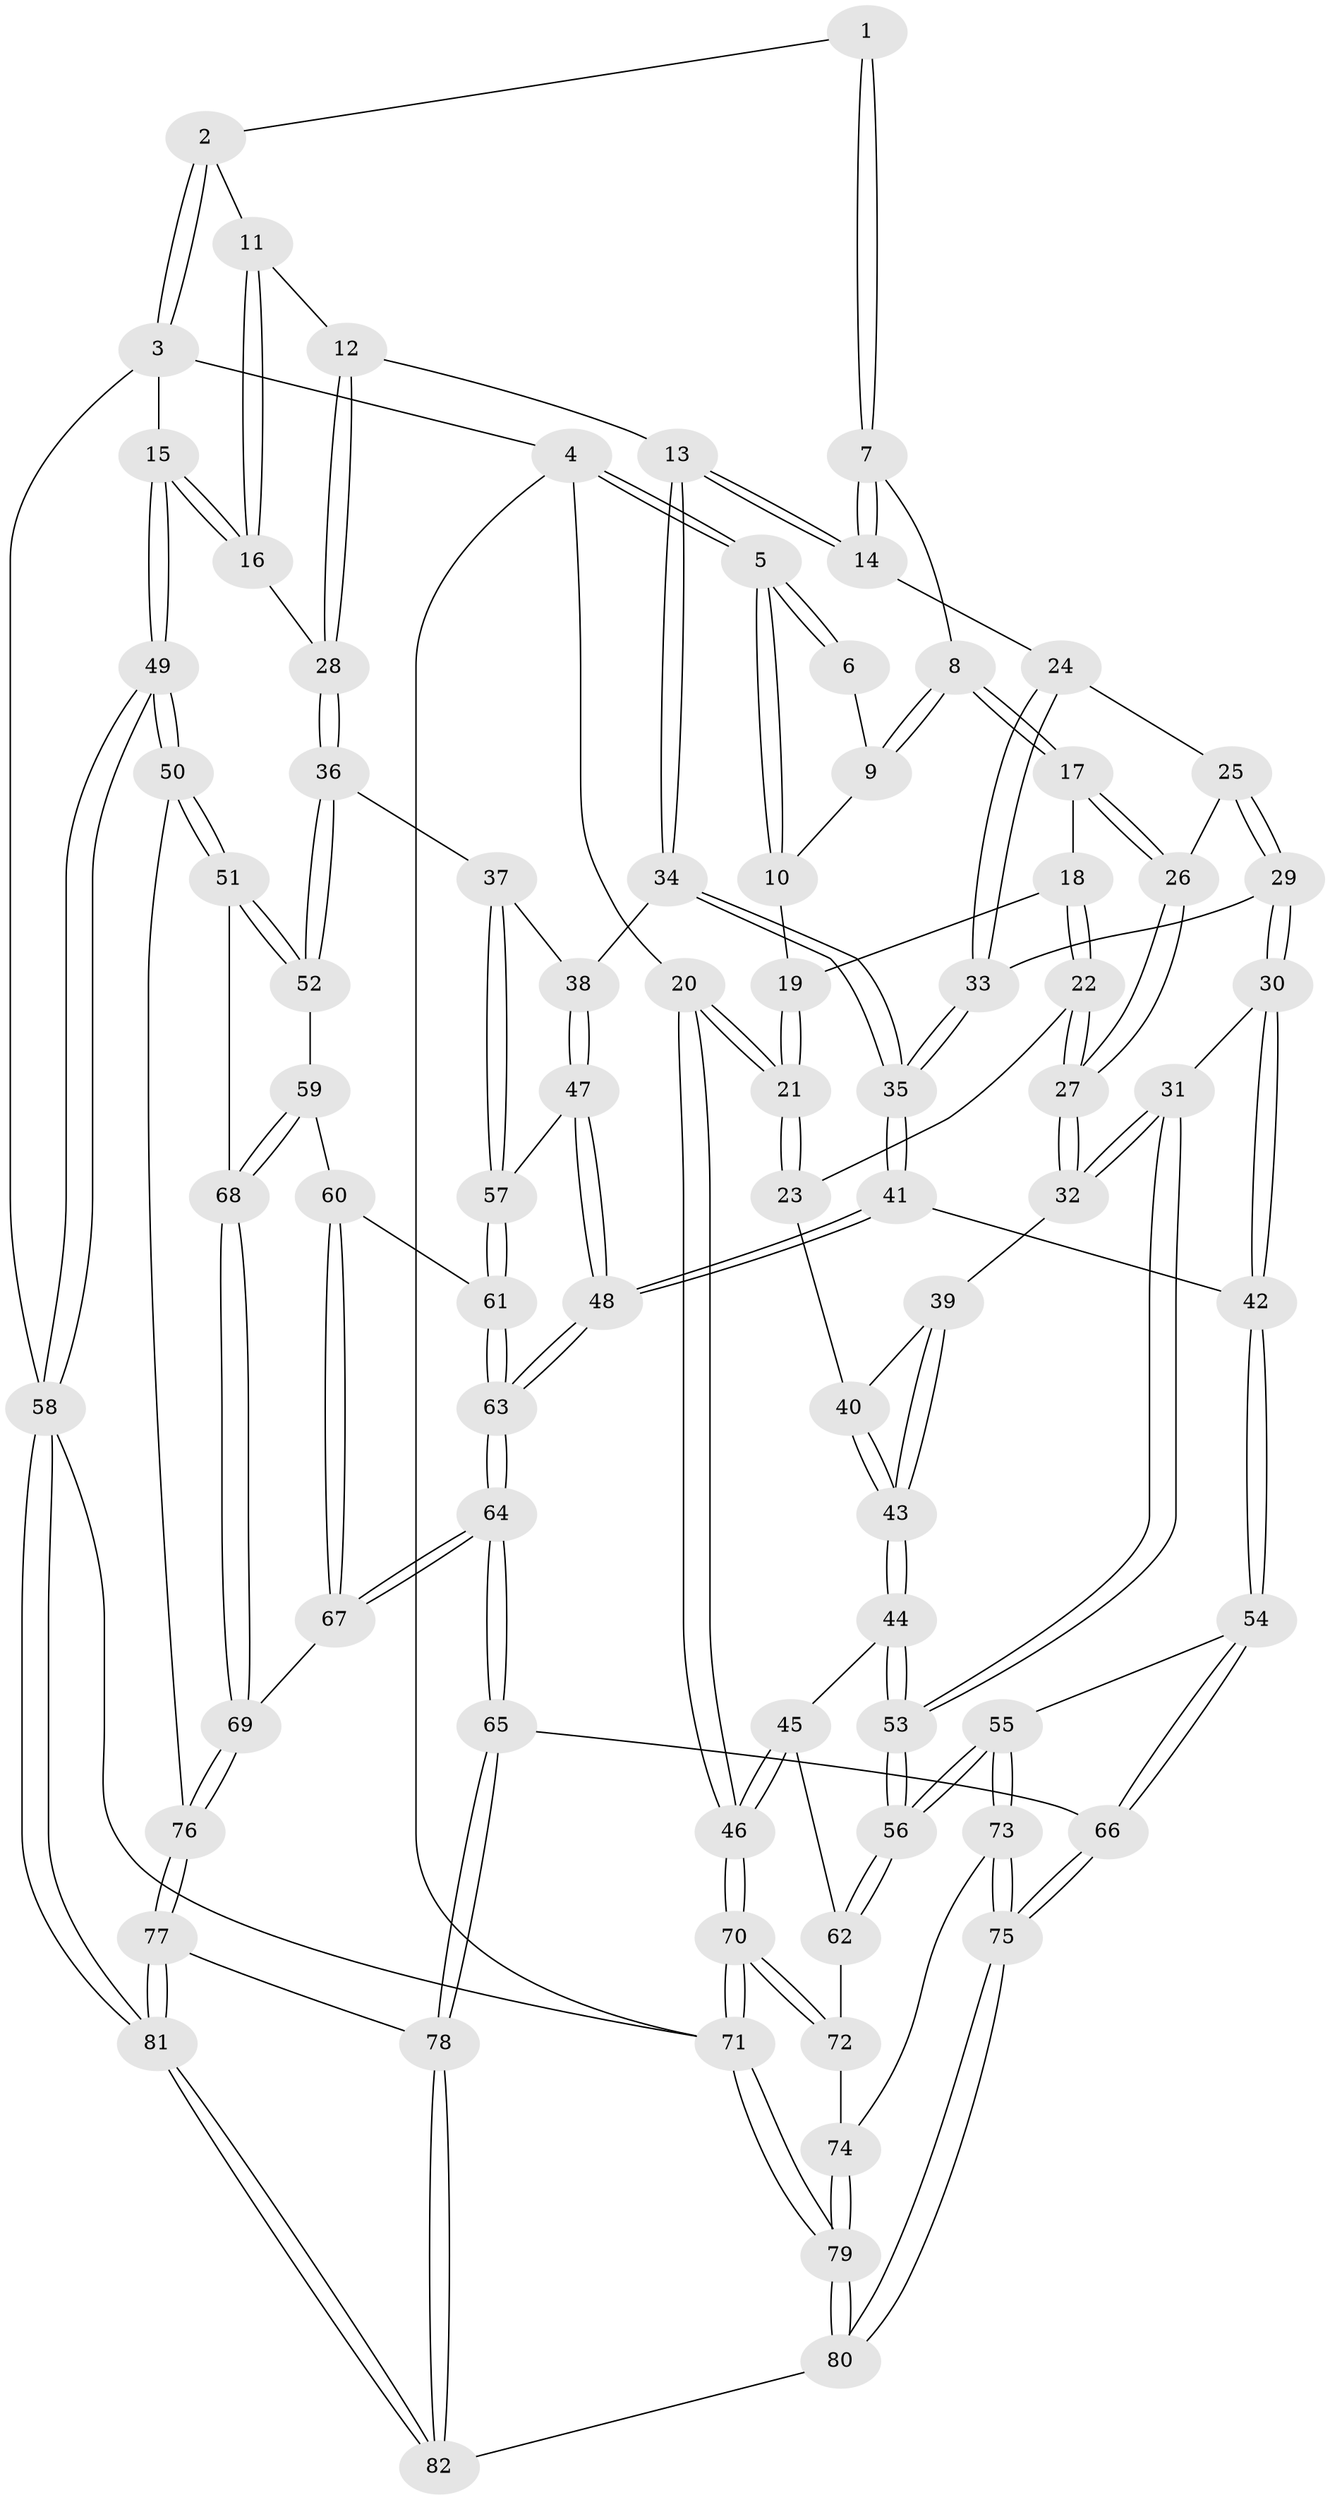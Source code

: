 // Generated by graph-tools (version 1.1) at 2025/01/03/09/25 05:01:14]
// undirected, 82 vertices, 202 edges
graph export_dot {
graph [start="1"]
  node [color=gray90,style=filled];
  1 [pos="+0.5645929573441087+0"];
  2 [pos="+0.7595074950924899+0"];
  3 [pos="+1+0"];
  4 [pos="+0+0"];
  5 [pos="+0+0"];
  6 [pos="+0.33588706623918696+0"];
  7 [pos="+0.4528187371891927+0.18308771582685573"];
  8 [pos="+0.3827140374423533+0.18267378173238485"];
  9 [pos="+0.3009994701349125+0"];
  10 [pos="+0.1353862284153719+0.13991190673337808"];
  11 [pos="+0.6906714013638844+0.11102957870647029"];
  12 [pos="+0.6293878124087899+0.20273557698053132"];
  13 [pos="+0.5855973018339155+0.2494439658537324"];
  14 [pos="+0.5831598935406237+0.24928224701151083"];
  15 [pos="+1+0.2520828719285264"];
  16 [pos="+0.9521895617262672+0.32995450573731344"];
  17 [pos="+0.33895760812513565+0.2243433826736213"];
  18 [pos="+0.2206950617263379+0.20339932483509282"];
  19 [pos="+0.1350543363205766+0.153952812633157"];
  20 [pos="+0+0.3671374169238574"];
  21 [pos="+0.019860888971200055+0.28230835833288126"];
  22 [pos="+0.20221997730774535+0.34528100365393605"];
  23 [pos="+0.044686081577092286+0.2957698507901996"];
  24 [pos="+0.5253740399935398+0.3002152757255814"];
  25 [pos="+0.38973664023868876+0.3184361556436416"];
  26 [pos="+0.33803579924900423+0.24161844597985094"];
  27 [pos="+0.2577767384179562+0.3989365681376113"];
  28 [pos="+0.9130962375006318+0.35903236777815634"];
  29 [pos="+0.4082308874618281+0.3793746927916159"];
  30 [pos="+0.37004858892906023+0.4189730776688238"];
  31 [pos="+0.26337220603131023+0.4265864290767712"];
  32 [pos="+0.26225398716999915+0.42523699743053267"];
  33 [pos="+0.4601479990161829+0.3762975094564671"];
  34 [pos="+0.6200232717361837+0.32547990274717065"];
  35 [pos="+0.5071219775909364+0.4747578652254875"];
  36 [pos="+0.8266037805900591+0.44232676209138994"];
  37 [pos="+0.7735238513656043+0.4374200438272417"];
  38 [pos="+0.6902931393159977+0.397613414490147"];
  39 [pos="+0.2613641685737876+0.4254026261911219"];
  40 [pos="+0.13473206458533724+0.41040665406364"];
  41 [pos="+0.5003392815614043+0.5327009684688659"];
  42 [pos="+0.46691356450535737+0.5365386825635262"];
  43 [pos="+0.0758873591658952+0.5058472614413481"];
  44 [pos="+0.0634800546152068+0.514838084147396"];
  45 [pos="+0.04300409489177+0.5166518934265238"];
  46 [pos="+0+0.4236092790594035"];
  47 [pos="+0.5392453115110142+0.5459343262005792"];
  48 [pos="+0.5255990089380261+0.547488343830203"];
  49 [pos="+1+0.7956946043677713"];
  50 [pos="+0.9347878686133646+0.7118703579028677"];
  51 [pos="+0.9085196265003808+0.6731839684606007"];
  52 [pos="+0.8424571778020303+0.5391793003646483"];
  53 [pos="+0.27700647240667414+0.6150227478749096"];
  54 [pos="+0.3068354370236603+0.6367344655840598"];
  55 [pos="+0.2918030490826072+0.6321009313502725"];
  56 [pos="+0.27770327788373445+0.6165166029120237"];
  57 [pos="+0.6444881866026725+0.5751507630145796"];
  58 [pos="+1+1"];
  59 [pos="+0.6843194458478489+0.6411104624257121"];
  60 [pos="+0.682754493763279+0.6407168924283388"];
  61 [pos="+0.6745816057157037+0.6328960126974036"];
  62 [pos="+0.08835851264725171+0.6579084870240814"];
  63 [pos="+0.538444770754446+0.6800706281913352"];
  64 [pos="+0.5160578533889503+0.7969131727818356"];
  65 [pos="+0.5127766982022613+0.8012319051921146"];
  66 [pos="+0.435801737080383+0.8067217156419827"];
  67 [pos="+0.612972281015517+0.7553569425030885"];
  68 [pos="+0.6996146604545873+0.6569631458342198"];
  69 [pos="+0.7453885192608495+0.7643957317324889"];
  70 [pos="+0+0.8105817635070386"];
  71 [pos="+0+1"];
  72 [pos="+0.07406117321456972+0.6858224529252341"];
  73 [pos="+0.21164294867323474+0.7379765007631687"];
  74 [pos="+0.1506620886011576+0.7795548543240279"];
  75 [pos="+0.3305220260422688+0.9399388347134215"];
  76 [pos="+0.7926369675362961+0.7949281251708683"];
  77 [pos="+0.7691890132043031+0.8540276079944138"];
  78 [pos="+0.6331652299868197+0.9460935181249649"];
  79 [pos="+0+1"];
  80 [pos="+0.19916297472921252+1"];
  81 [pos="+1+1"];
  82 [pos="+0.6338827992663881+1"];
  1 -- 2;
  1 -- 7;
  1 -- 7;
  2 -- 3;
  2 -- 3;
  2 -- 11;
  3 -- 4;
  3 -- 15;
  3 -- 58;
  4 -- 5;
  4 -- 5;
  4 -- 20;
  4 -- 71;
  5 -- 6;
  5 -- 6;
  5 -- 10;
  5 -- 10;
  6 -- 9;
  7 -- 8;
  7 -- 14;
  7 -- 14;
  8 -- 9;
  8 -- 9;
  8 -- 17;
  8 -- 17;
  9 -- 10;
  10 -- 19;
  11 -- 12;
  11 -- 16;
  11 -- 16;
  12 -- 13;
  12 -- 28;
  12 -- 28;
  13 -- 14;
  13 -- 14;
  13 -- 34;
  13 -- 34;
  14 -- 24;
  15 -- 16;
  15 -- 16;
  15 -- 49;
  15 -- 49;
  16 -- 28;
  17 -- 18;
  17 -- 26;
  17 -- 26;
  18 -- 19;
  18 -- 22;
  18 -- 22;
  19 -- 21;
  19 -- 21;
  20 -- 21;
  20 -- 21;
  20 -- 46;
  20 -- 46;
  21 -- 23;
  21 -- 23;
  22 -- 23;
  22 -- 27;
  22 -- 27;
  23 -- 40;
  24 -- 25;
  24 -- 33;
  24 -- 33;
  25 -- 26;
  25 -- 29;
  25 -- 29;
  26 -- 27;
  26 -- 27;
  27 -- 32;
  27 -- 32;
  28 -- 36;
  28 -- 36;
  29 -- 30;
  29 -- 30;
  29 -- 33;
  30 -- 31;
  30 -- 42;
  30 -- 42;
  31 -- 32;
  31 -- 32;
  31 -- 53;
  31 -- 53;
  32 -- 39;
  33 -- 35;
  33 -- 35;
  34 -- 35;
  34 -- 35;
  34 -- 38;
  35 -- 41;
  35 -- 41;
  36 -- 37;
  36 -- 52;
  36 -- 52;
  37 -- 38;
  37 -- 57;
  37 -- 57;
  38 -- 47;
  38 -- 47;
  39 -- 40;
  39 -- 43;
  39 -- 43;
  40 -- 43;
  40 -- 43;
  41 -- 42;
  41 -- 48;
  41 -- 48;
  42 -- 54;
  42 -- 54;
  43 -- 44;
  43 -- 44;
  44 -- 45;
  44 -- 53;
  44 -- 53;
  45 -- 46;
  45 -- 46;
  45 -- 62;
  46 -- 70;
  46 -- 70;
  47 -- 48;
  47 -- 48;
  47 -- 57;
  48 -- 63;
  48 -- 63;
  49 -- 50;
  49 -- 50;
  49 -- 58;
  49 -- 58;
  50 -- 51;
  50 -- 51;
  50 -- 76;
  51 -- 52;
  51 -- 52;
  51 -- 68;
  52 -- 59;
  53 -- 56;
  53 -- 56;
  54 -- 55;
  54 -- 66;
  54 -- 66;
  55 -- 56;
  55 -- 56;
  55 -- 73;
  55 -- 73;
  56 -- 62;
  56 -- 62;
  57 -- 61;
  57 -- 61;
  58 -- 81;
  58 -- 81;
  58 -- 71;
  59 -- 60;
  59 -- 68;
  59 -- 68;
  60 -- 61;
  60 -- 67;
  60 -- 67;
  61 -- 63;
  61 -- 63;
  62 -- 72;
  63 -- 64;
  63 -- 64;
  64 -- 65;
  64 -- 65;
  64 -- 67;
  64 -- 67;
  65 -- 66;
  65 -- 78;
  65 -- 78;
  66 -- 75;
  66 -- 75;
  67 -- 69;
  68 -- 69;
  68 -- 69;
  69 -- 76;
  69 -- 76;
  70 -- 71;
  70 -- 71;
  70 -- 72;
  70 -- 72;
  71 -- 79;
  71 -- 79;
  72 -- 74;
  73 -- 74;
  73 -- 75;
  73 -- 75;
  74 -- 79;
  74 -- 79;
  75 -- 80;
  75 -- 80;
  76 -- 77;
  76 -- 77;
  77 -- 78;
  77 -- 81;
  77 -- 81;
  78 -- 82;
  78 -- 82;
  79 -- 80;
  79 -- 80;
  80 -- 82;
  81 -- 82;
  81 -- 82;
}
